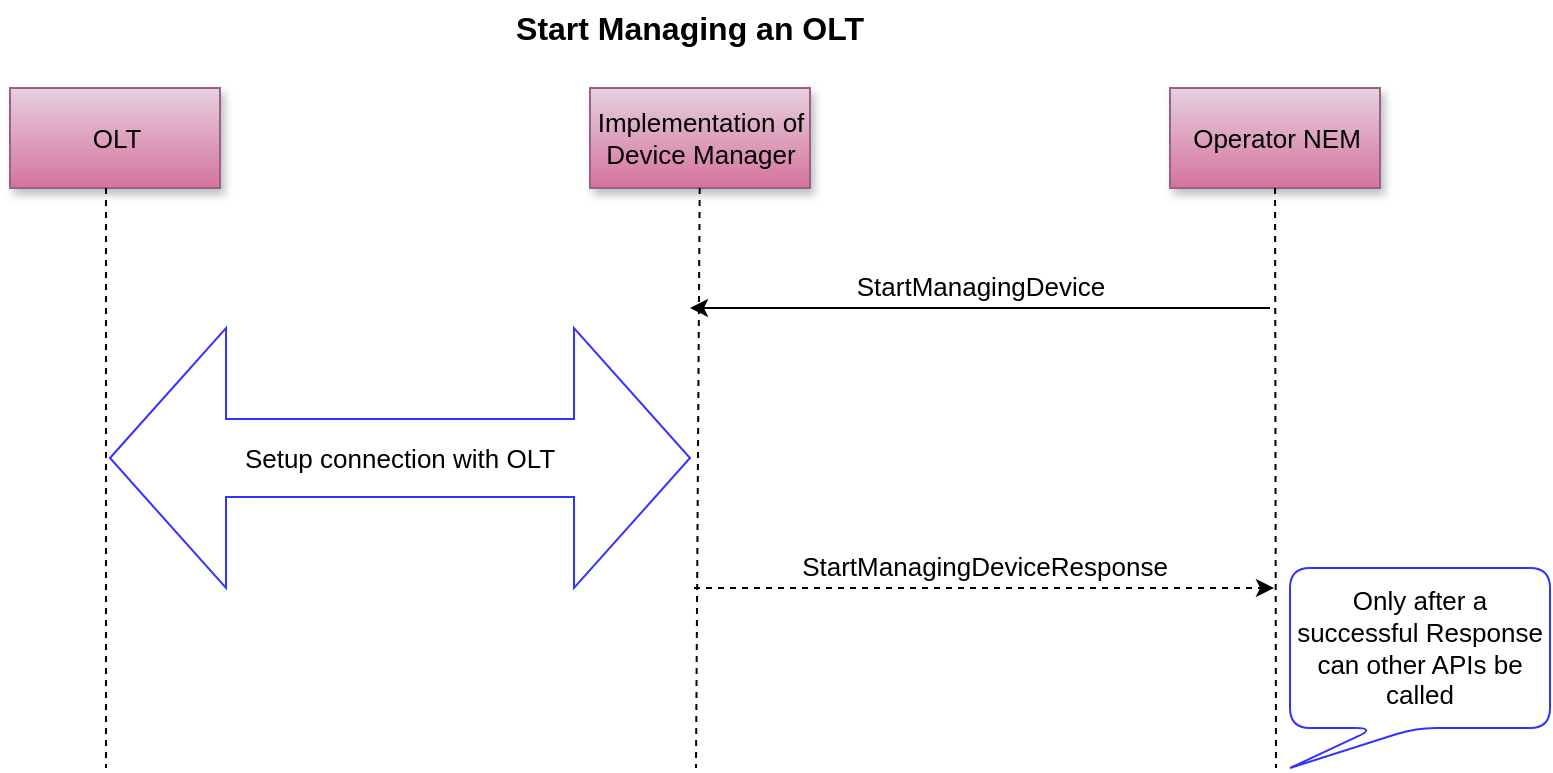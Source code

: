 <mxfile version="13.3.0" type="device"><diagram id="u7MiE9SF2knlp-uFeZNf" name="Page-1"><mxGraphModel dx="1422" dy="739" grid="1" gridSize="10" guides="1" tooltips="1" connect="1" arrows="1" fold="1" page="1" pageScale="1" pageWidth="850" pageHeight="1100" math="0" shadow="0"><root><mxCell id="0"/><mxCell id="1" parent="0"/><mxCell id="2O7wRoBxPSN2nApVsax2-3" value="Operator NEM" style="shadow=1;fillColor=#e6d0de;strokeColor=#996185;html=1;gradientColor=#d5739d;fontSize=13;" vertex="1" parent="1"><mxGeometry x="620" y="80" width="105" height="50" as="geometry"/></mxCell><mxCell id="2O7wRoBxPSN2nApVsax2-4" value="" style="edgeStyle=none;endArrow=none;dashed=1;html=1;" edge="1" parent="1"><mxGeometry x="597.335" y="185" width="100" height="100" as="geometry"><mxPoint x="672.52" y="130" as="sourcePoint"/><mxPoint x="673" y="420" as="targetPoint"/></mxGeometry></mxCell><mxCell id="2O7wRoBxPSN2nApVsax2-5" value="Start Managing an OLT" style="text;html=1;strokeColor=none;fillColor=none;align=center;verticalAlign=middle;whiteSpace=wrap;rounded=0;shadow=1;fontSize=16;fontStyle=1" vertex="1" parent="1"><mxGeometry x="160" y="40" width="440" height="20" as="geometry"/></mxCell><mxCell id="2O7wRoBxPSN2nApVsax2-11" value="Implementation of&lt;br style=&quot;font-size: 13px;&quot;&gt;Device Manager" style="shadow=1;fillColor=#e6d0de;strokeColor=#996185;html=1;gradientColor=#d5739d;fontSize=13;" vertex="1" parent="1"><mxGeometry x="330" y="80" width="110" height="50" as="geometry"/></mxCell><mxCell id="2O7wRoBxPSN2nApVsax2-12" value="" style="edgeStyle=none;endArrow=none;dashed=1;html=1;" edge="1" parent="1" source="2O7wRoBxPSN2nApVsax2-11"><mxGeometry x="321.988" y="195.0" width="100" height="100" as="geometry"><mxPoint x="382.153" y="130" as="sourcePoint"/><mxPoint x="383" y="420" as="targetPoint"/></mxGeometry></mxCell><mxCell id="2O7wRoBxPSN2nApVsax2-13" value="&lt;font style=&quot;font-size: 13px&quot;&gt;StartManagingDevice&lt;/font&gt;" style="edgeStyle=none;verticalLabelPosition=top;verticalAlign=bottom;html=1;startArrow=classic;startFill=1;endArrow=none;endFill=0;strokeColor=#000000;" edge="1" parent="1"><mxGeometry x="146.5" y="102" width="100" height="100" as="geometry"><mxPoint x="380" y="190" as="sourcePoint"/><mxPoint x="670" y="190" as="targetPoint"/></mxGeometry></mxCell><mxCell id="2O7wRoBxPSN2nApVsax2-14" value="OLT" style="shadow=1;fillColor=#e6d0de;strokeColor=#996185;html=1;gradientColor=#d5739d;fontSize=13;" vertex="1" parent="1"><mxGeometry x="40" y="80" width="105" height="50" as="geometry"/></mxCell><mxCell id="2O7wRoBxPSN2nApVsax2-15" value="" style="edgeStyle=elbowEdgeStyle;elbow=horizontal;endArrow=none;dashed=1;html=1;" edge="1" parent="1" source="2O7wRoBxPSN2nApVsax2-14"><mxGeometry x="117.5" y="330" width="100" height="100" as="geometry"><mxPoint x="117.5" y="430" as="sourcePoint"/><mxPoint x="88" y="420" as="targetPoint"/></mxGeometry></mxCell><mxCell id="2O7wRoBxPSN2nApVsax2-17" value="&lt;font style=&quot;font-size: 13px&quot;&gt;StartManagingDeviceResponse&lt;/font&gt;" style="edgeStyle=none;verticalLabelPosition=top;verticalAlign=bottom;html=1;startArrow=none;startFill=0;endArrow=classic;endFill=1;strokeColor=#000000;dashed=1;" edge="1" parent="1"><mxGeometry x="138.5" y="242" width="100" height="100" as="geometry"><mxPoint x="382" y="330" as="sourcePoint"/><mxPoint x="672" y="330" as="targetPoint"/></mxGeometry></mxCell><mxCell id="2O7wRoBxPSN2nApVsax2-22" value="&lt;font style=&quot;font-size: 13px&quot;&gt;Setup connection with OLT&lt;/font&gt;" style="shape=doubleArrow;whiteSpace=wrap;html=1;strokeColor=#3333FF;" vertex="1" parent="1"><mxGeometry x="90" y="200" width="290" height="130" as="geometry"/></mxCell><mxCell id="2O7wRoBxPSN2nApVsax2-26" value="Only after a successful Response can other APIs be called" style="shape=callout;whiteSpace=wrap;html=1;perimeter=calloutPerimeter;strokeColor=#3333FF;fontSize=13;rounded=1;position2=0;size=20;position=0.33;" vertex="1" parent="1"><mxGeometry x="680" y="320" width="130" height="100" as="geometry"/></mxCell></root></mxGraphModel></diagram></mxfile>